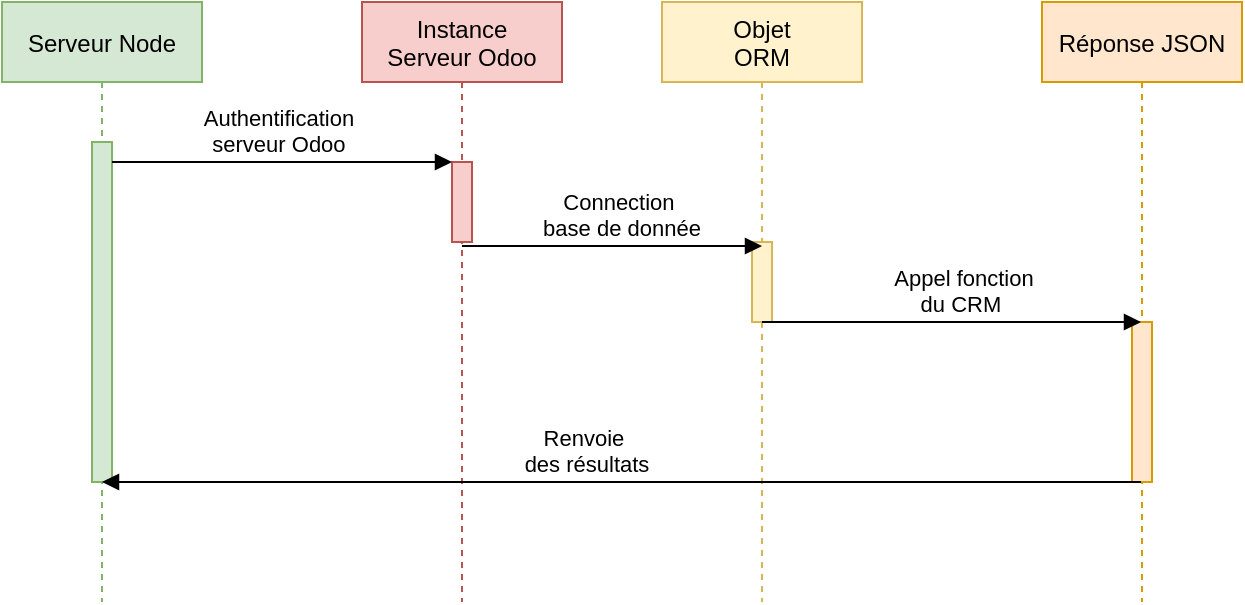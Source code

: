 <mxfile version="14.2.9" type="github">
  <diagram id="kgpKYQtTHZ0yAKxKKP6v" name="Page-1">
    <mxGraphModel dx="801" dy="433" grid="1" gridSize="10" guides="1" tooltips="1" connect="1" arrows="1" fold="1" page="1" pageScale="1" pageWidth="850" pageHeight="1100" math="0" shadow="0">
      <root>
        <mxCell id="0" />
        <mxCell id="1" parent="0" />
        <mxCell id="3nuBFxr9cyL0pnOWT2aG-1" value="Serveur Node" style="shape=umlLifeline;perimeter=lifelinePerimeter;container=1;collapsible=0;recursiveResize=0;rounded=0;shadow=0;strokeWidth=1;fillColor=#d5e8d4;strokeColor=#82b366;" parent="1" vertex="1">
          <mxGeometry x="120" y="80" width="100" height="300" as="geometry" />
        </mxCell>
        <mxCell id="3nuBFxr9cyL0pnOWT2aG-2" value="" style="points=[];perimeter=orthogonalPerimeter;rounded=0;shadow=0;strokeWidth=1;fillColor=#d5e8d4;strokeColor=#82b366;" parent="3nuBFxr9cyL0pnOWT2aG-1" vertex="1">
          <mxGeometry x="45" y="70" width="10" height="170" as="geometry" />
        </mxCell>
        <mxCell id="3nuBFxr9cyL0pnOWT2aG-5" value="Instance&#xa;Serveur Odoo" style="shape=umlLifeline;perimeter=lifelinePerimeter;container=1;collapsible=0;recursiveResize=0;rounded=0;shadow=0;strokeWidth=1;fillColor=#f8cecc;strokeColor=#b85450;" parent="1" vertex="1">
          <mxGeometry x="300" y="80" width="100" height="300" as="geometry" />
        </mxCell>
        <mxCell id="3nuBFxr9cyL0pnOWT2aG-6" value="" style="points=[];perimeter=orthogonalPerimeter;rounded=0;shadow=0;strokeWidth=1;fillColor=#f8cecc;strokeColor=#b85450;" parent="3nuBFxr9cyL0pnOWT2aG-5" vertex="1">
          <mxGeometry x="45" y="80" width="10" height="40" as="geometry" />
        </mxCell>
        <mxCell id="3nuBFxr9cyL0pnOWT2aG-8" value="Authentification &#xa;serveur Odoo " style="verticalAlign=bottom;endArrow=block;entryX=0;entryY=0;shadow=0;strokeWidth=1;" parent="1" source="3nuBFxr9cyL0pnOWT2aG-2" target="3nuBFxr9cyL0pnOWT2aG-6" edge="1">
          <mxGeometry relative="1" as="geometry">
            <mxPoint x="275" y="160" as="sourcePoint" />
            <mxPoint as="offset" />
          </mxGeometry>
        </mxCell>
        <mxCell id="KZZ4iAvAbKf7lOVpv_kO-2" value="Objet&#xa;ORM" style="shape=umlLifeline;perimeter=lifelinePerimeter;container=1;collapsible=0;recursiveResize=0;rounded=0;shadow=0;strokeWidth=1;fillColor=#fff2cc;strokeColor=#d6b656;" vertex="1" parent="1">
          <mxGeometry x="450" y="80" width="100" height="300" as="geometry" />
        </mxCell>
        <mxCell id="KZZ4iAvAbKf7lOVpv_kO-3" value="" style="points=[];perimeter=orthogonalPerimeter;rounded=0;shadow=0;strokeWidth=1;fillColor=#fff2cc;strokeColor=#d6b656;" vertex="1" parent="KZZ4iAvAbKf7lOVpv_kO-2">
          <mxGeometry x="45" y="120" width="10" height="40" as="geometry" />
        </mxCell>
        <mxCell id="KZZ4iAvAbKf7lOVpv_kO-4" value="Réponse JSON" style="shape=umlLifeline;perimeter=lifelinePerimeter;container=1;collapsible=0;recursiveResize=0;rounded=0;shadow=0;strokeWidth=1;fillColor=#ffe6cc;strokeColor=#d79b00;" vertex="1" parent="1">
          <mxGeometry x="640" y="80" width="100" height="300" as="geometry" />
        </mxCell>
        <mxCell id="KZZ4iAvAbKf7lOVpv_kO-5" value="" style="points=[];perimeter=orthogonalPerimeter;rounded=0;shadow=0;strokeWidth=1;fillColor=#ffe6cc;strokeColor=#d79b00;" vertex="1" parent="KZZ4iAvAbKf7lOVpv_kO-4">
          <mxGeometry x="45" y="160" width="10" height="80" as="geometry" />
        </mxCell>
        <mxCell id="KZZ4iAvAbKf7lOVpv_kO-7" value="Connection &#xa;base de donnée" style="verticalAlign=bottom;endArrow=block;shadow=0;strokeWidth=1;entryX=0.5;entryY=0;entryDx=0;entryDy=0;entryPerimeter=0;" edge="1" parent="1">
          <mxGeometry x="0.067" relative="1" as="geometry">
            <mxPoint x="350" y="202" as="sourcePoint" />
            <mxPoint x="500" y="202" as="targetPoint" />
            <mxPoint as="offset" />
          </mxGeometry>
        </mxCell>
        <mxCell id="KZZ4iAvAbKf7lOVpv_kO-8" value="Appel fonction &#xa;du CRM " style="verticalAlign=bottom;endArrow=block;shadow=0;strokeWidth=1;" edge="1" parent="1" target="KZZ4iAvAbKf7lOVpv_kO-4">
          <mxGeometry x="0.067" relative="1" as="geometry">
            <mxPoint x="500" y="240" as="sourcePoint" />
            <mxPoint x="650" y="240" as="targetPoint" />
            <mxPoint as="offset" />
          </mxGeometry>
        </mxCell>
        <mxCell id="KZZ4iAvAbKf7lOVpv_kO-10" value="Renvoie &#xa;des résultats" style="verticalAlign=bottom;endArrow=block;shadow=0;strokeWidth=1;" edge="1" parent="1" source="KZZ4iAvAbKf7lOVpv_kO-4" target="3nuBFxr9cyL0pnOWT2aG-1">
          <mxGeometry x="0.067" relative="1" as="geometry">
            <mxPoint x="490" y="300" as="sourcePoint" />
            <mxPoint x="290" y="300" as="targetPoint" />
            <mxPoint as="offset" />
            <Array as="points">
              <mxPoint x="410" y="320" />
            </Array>
          </mxGeometry>
        </mxCell>
      </root>
    </mxGraphModel>
  </diagram>
</mxfile>
